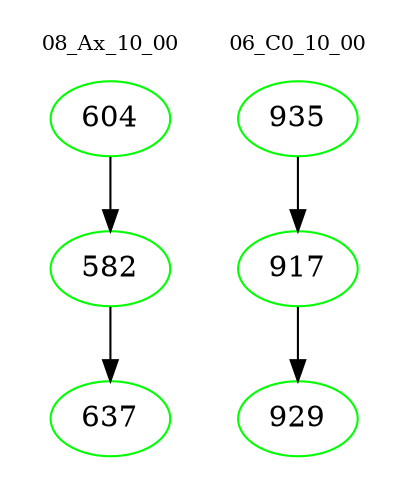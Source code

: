 digraph{
subgraph cluster_0 {
color = white
label = "08_Ax_10_00";
fontsize=10;
T0_604 [label="604", color="green"]
T0_604 -> T0_582 [color="black"]
T0_582 [label="582", color="green"]
T0_582 -> T0_637 [color="black"]
T0_637 [label="637", color="green"]
}
subgraph cluster_1 {
color = white
label = "06_C0_10_00";
fontsize=10;
T1_935 [label="935", color="green"]
T1_935 -> T1_917 [color="black"]
T1_917 [label="917", color="green"]
T1_917 -> T1_929 [color="black"]
T1_929 [label="929", color="green"]
}
}

